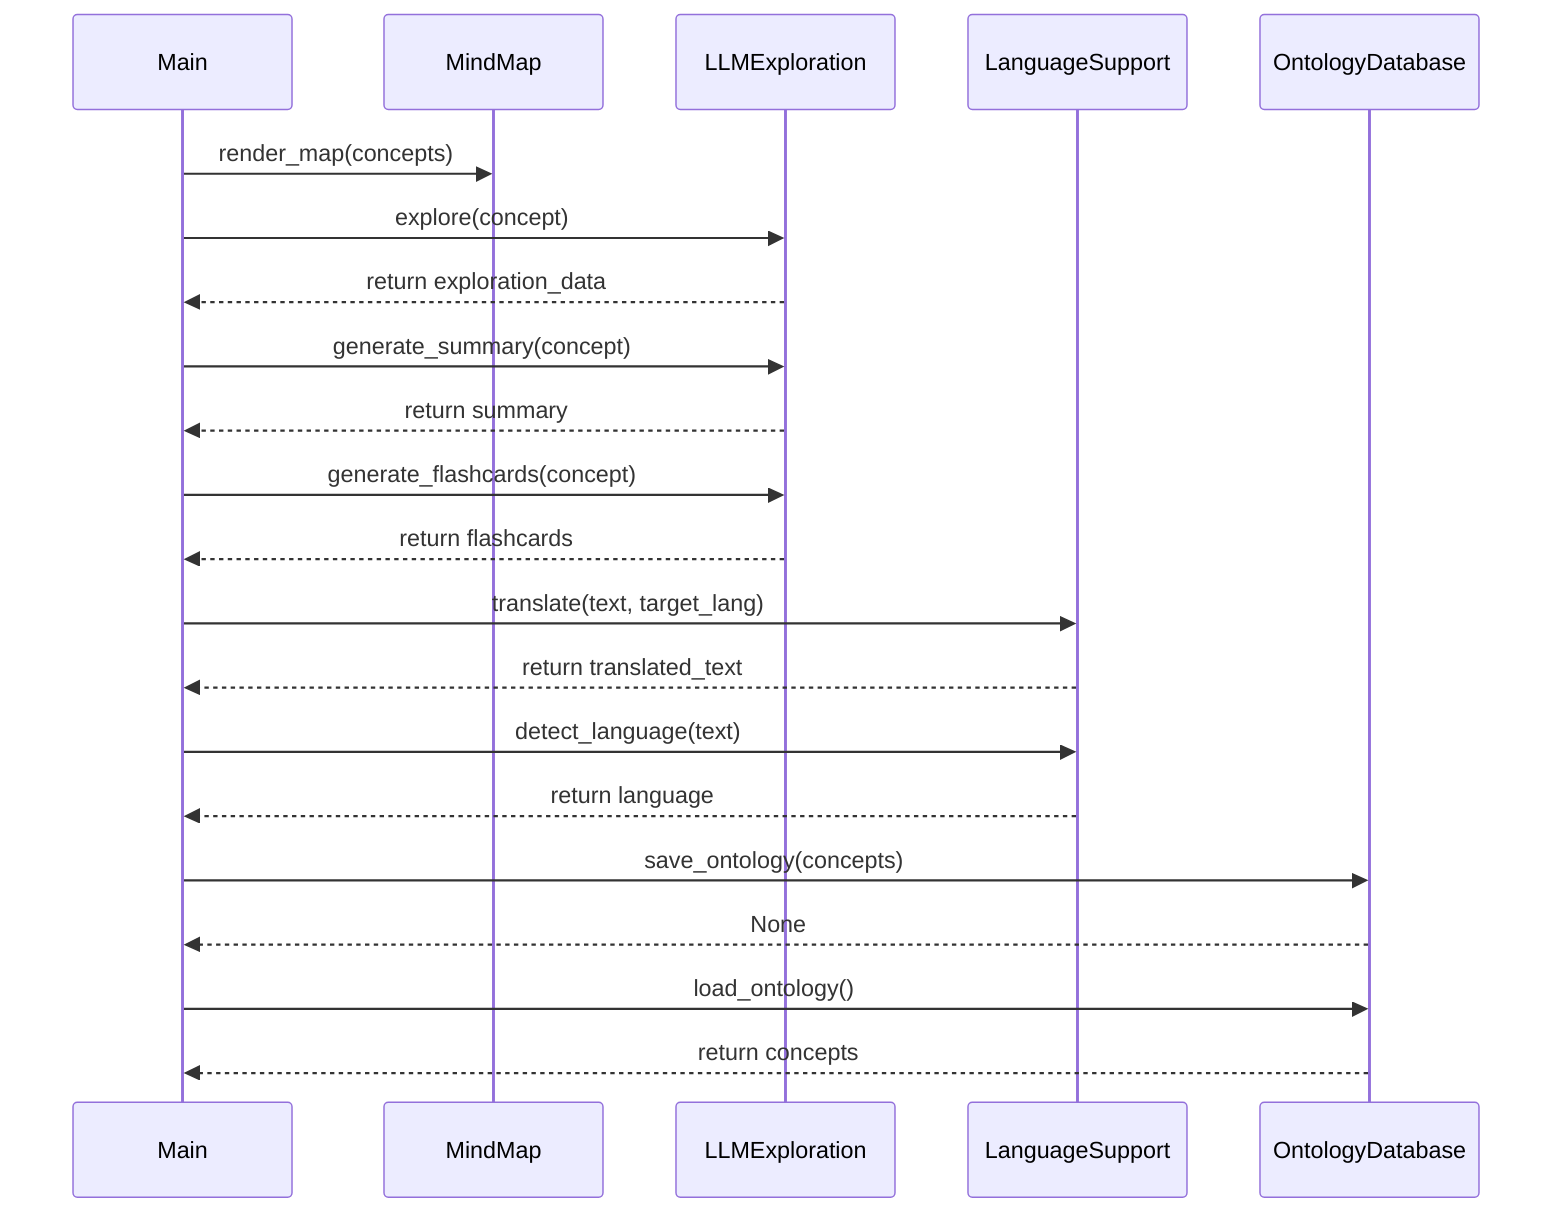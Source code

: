sequenceDiagram
    participant M as Main
    participant MM as MindMap
    participant LE as LLMExploration
    participant LS as LanguageSupport
    participant OD as OntologyDatabase
    M->>MM: render_map(concepts)
    M->>LE: explore(concept)
    LE-->>M: return exploration_data
    M->>LE: generate_summary(concept)
    LE-->>M: return summary
    M->>LE: generate_flashcards(concept)
    LE-->>M: return flashcards
    M->>LS: translate(text, target_lang)
    LS-->>M: return translated_text
    M->>LS: detect_language(text)
    LS-->>M: return language
    M->>OD: save_ontology(concepts)
    OD-->>M: None
    M->>OD: load_ontology()
    OD-->>M: return concepts
